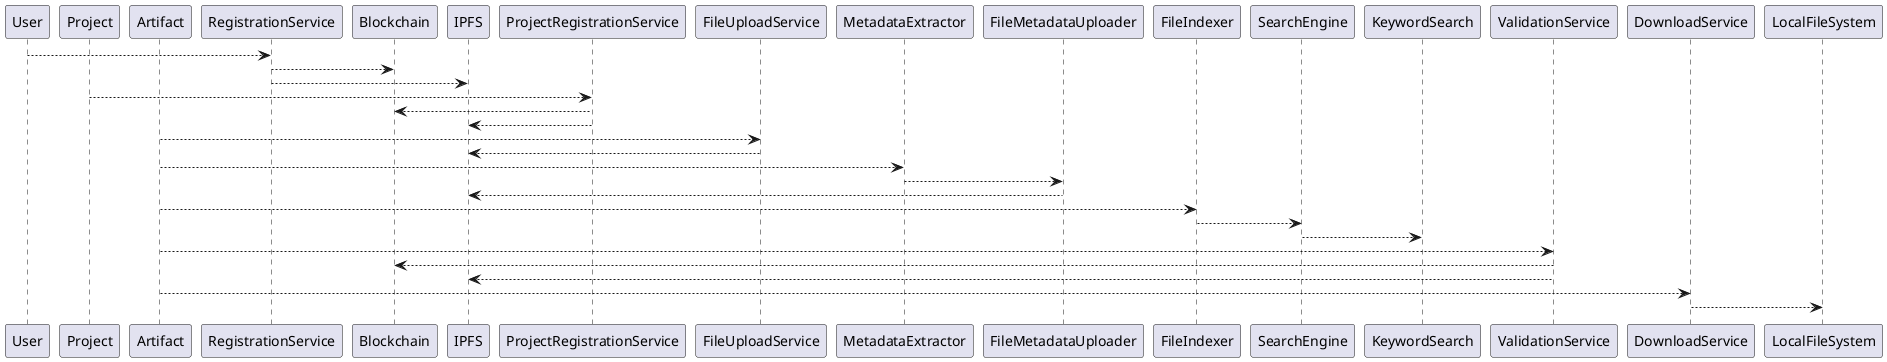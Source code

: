 @startuml
  participant User as "User"
  participant Project as "Project"
  participant Artifact as "Artifact"

  User --> RegistrationService
  RegistrationService --> Blockchain
  RegistrationService --> IPFS

  Project --> ProjectRegistrationService
  ProjectRegistrationService --> Blockchain
  ProjectRegistrationService --> IPFS

  Artifact --> FileUploadService
  FileUploadService --> IPFS

  Artifact --> MetadataExtractor
  MetadataExtractor --> FileMetadataUploader
  FileMetadataUploader --> IPFS

  Artifact --> FileIndexer
  FileIndexer --> SearchEngine
  SearchEngine --> KeywordSearch

  Artifact --> ValidationService
  ValidationService --> Blockchain
  ValidationService --> IPFS

  Artifact --> DownloadService
  DownloadService --> LocalFileSystem

@enduml